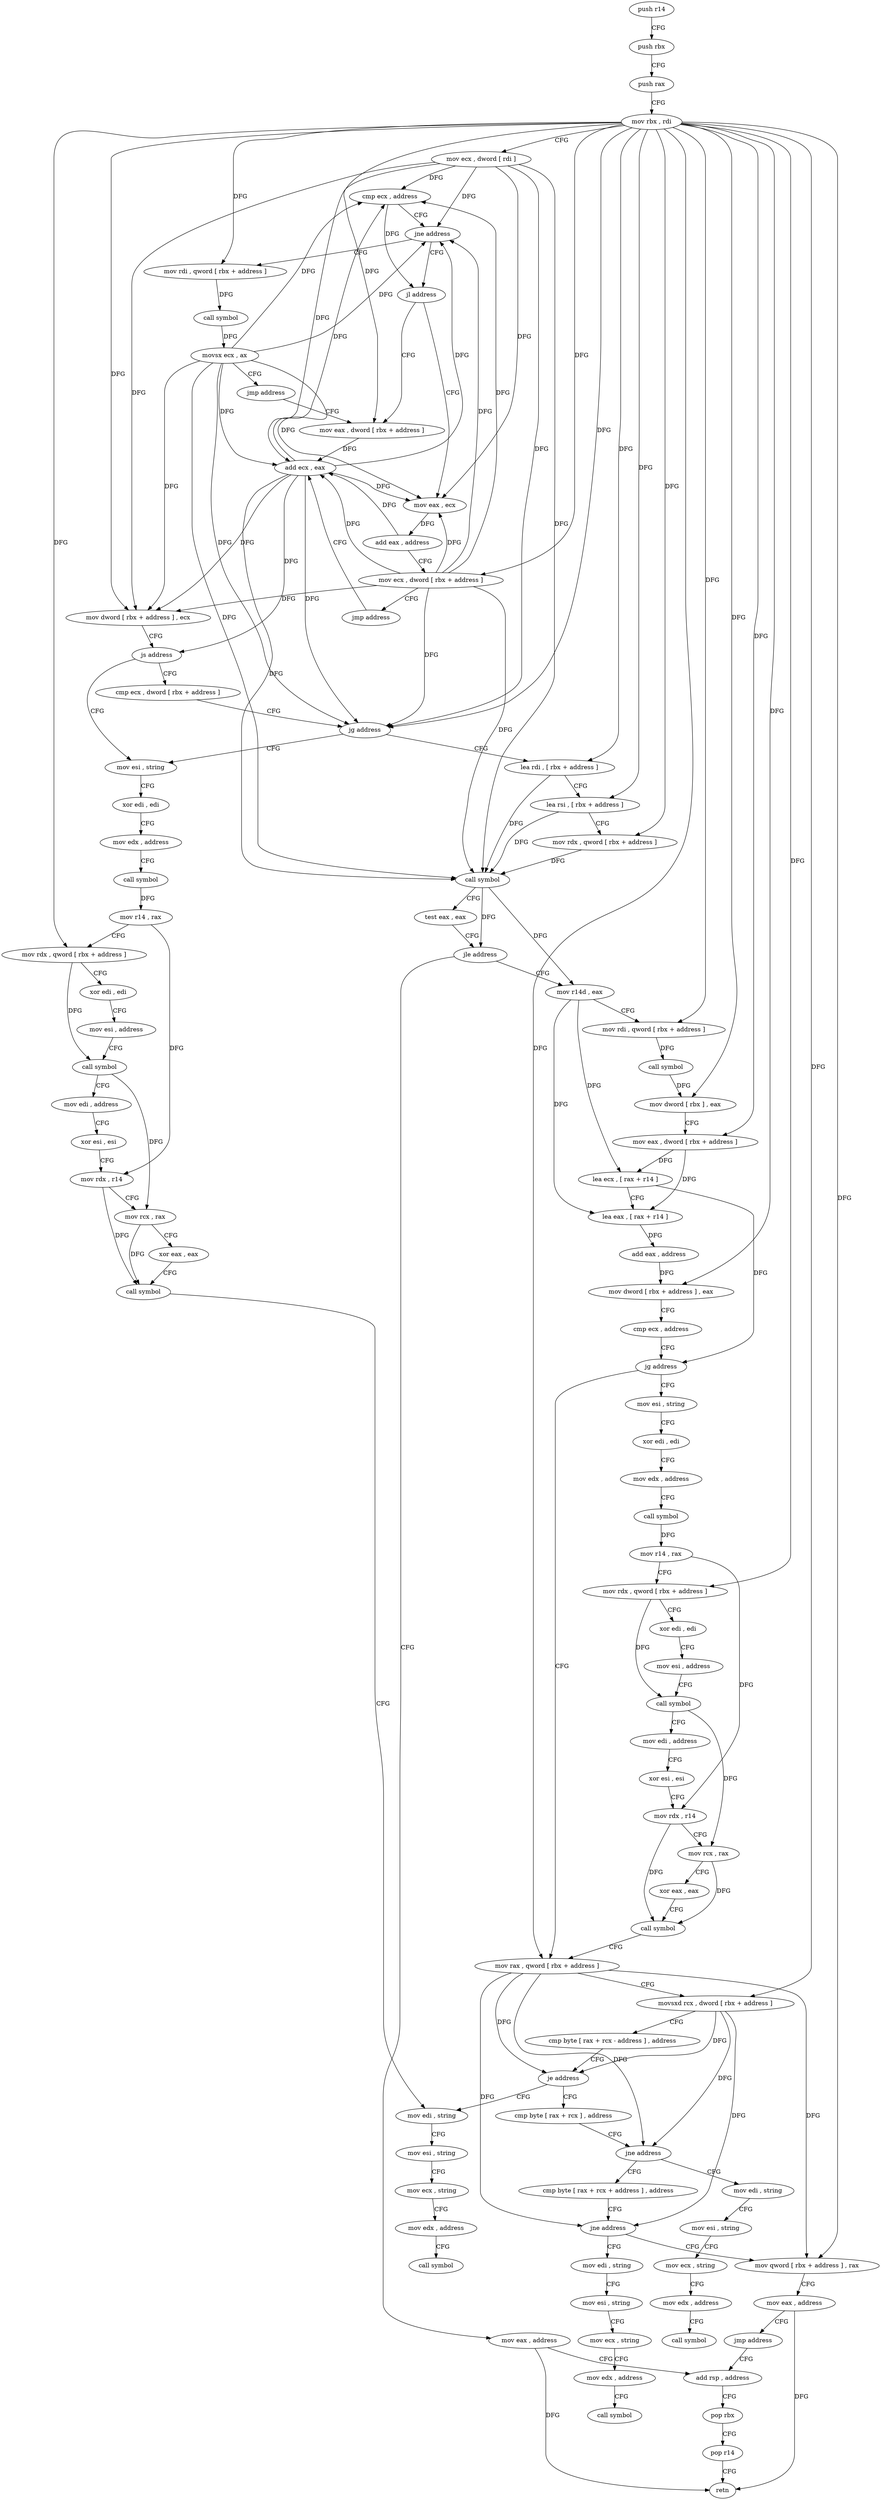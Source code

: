 digraph "func" {
"4208656" [label = "push r14" ]
"4208658" [label = "push rbx" ]
"4208659" [label = "push rax" ]
"4208660" [label = "mov rbx , rdi" ]
"4208663" [label = "mov ecx , dword [ rdi ]" ]
"4208665" [label = "cmp ecx , address" ]
"4208671" [label = "jne address" ]
"4208687" [label = "jl address" ]
"4208673" [label = "mov rdi , qword [ rbx + address ]" ]
"4208701" [label = "mov eax , dword [ rbx + address ]" ]
"4208689" [label = "mov eax , ecx" ]
"4208677" [label = "call symbol" ]
"4208682" [label = "movsx ecx , ax" ]
"4208685" [label = "jmp address" ]
"4208704" [label = "add ecx , eax" ]
"4208691" [label = "add eax , address" ]
"4208696" [label = "mov ecx , dword [ rbx + address ]" ]
"4208699" [label = "jmp address" ]
"4208897" [label = "mov esi , string" ]
"4208902" [label = "xor edi , edi" ]
"4208904" [label = "mov edx , address" ]
"4208909" [label = "call symbol" ]
"4208914" [label = "mov r14 , rax" ]
"4208917" [label = "mov rdx , qword [ rbx + address ]" ]
"4208921" [label = "xor edi , edi" ]
"4208923" [label = "mov esi , address" ]
"4208928" [label = "call symbol" ]
"4208933" [label = "mov edi , address" ]
"4208938" [label = "xor esi , esi" ]
"4208940" [label = "mov rdx , r14" ]
"4208943" [label = "mov rcx , rax" ]
"4208946" [label = "xor eax , eax" ]
"4208948" [label = "call symbol" ]
"4208953" [label = "mov edi , string" ]
"4208715" [label = "cmp ecx , dword [ rbx + address ]" ]
"4208718" [label = "jg address" ]
"4208724" [label = "lea rdi , [ rbx + address ]" ]
"4208706" [label = "mov dword [ rbx + address ] , ecx" ]
"4208709" [label = "js address" ]
"4208728" [label = "lea rsi , [ rbx + address ]" ]
"4208732" [label = "mov rdx , qword [ rbx + address ]" ]
"4208736" [label = "call symbol" ]
"4208741" [label = "test eax , eax" ]
"4208743" [label = "jle address" ]
"4208884" [label = "mov eax , address" ]
"4208749" [label = "mov r14d , eax" ]
"4208889" [label = "add rsp , address" ]
"4208752" [label = "mov rdi , qword [ rbx + address ]" ]
"4208756" [label = "call symbol" ]
"4208761" [label = "mov dword [ rbx ] , eax" ]
"4208763" [label = "mov eax , dword [ rbx + address ]" ]
"4208766" [label = "lea ecx , [ rax + r14 ]" ]
"4208770" [label = "lea eax , [ rax + r14 ]" ]
"4208774" [label = "add eax , address" ]
"4208777" [label = "mov dword [ rbx + address ] , eax" ]
"4208780" [label = "cmp ecx , address" ]
"4208783" [label = "jg address" ]
"4208841" [label = "mov rax , qword [ rbx + address ]" ]
"4208785" [label = "mov esi , string" ]
"4208845" [label = "movsxd rcx , dword [ rbx + address ]" ]
"4208849" [label = "cmp byte [ rax + rcx - address ] , address" ]
"4208854" [label = "je address" ]
"4208856" [label = "cmp byte [ rax + rcx ] , address" ]
"4208790" [label = "xor edi , edi" ]
"4208792" [label = "mov edx , address" ]
"4208797" [label = "call symbol" ]
"4208802" [label = "mov r14 , rax" ]
"4208805" [label = "mov rdx , qword [ rbx + address ]" ]
"4208809" [label = "xor edi , edi" ]
"4208811" [label = "mov esi , address" ]
"4208816" [label = "call symbol" ]
"4208821" [label = "mov edi , address" ]
"4208826" [label = "xor esi , esi" ]
"4208828" [label = "mov rdx , r14" ]
"4208831" [label = "mov rcx , rax" ]
"4208834" [label = "xor eax , eax" ]
"4208836" [label = "call symbol" ]
"4208958" [label = "mov esi , string" ]
"4208963" [label = "mov ecx , string" ]
"4208968" [label = "mov edx , address" ]
"4208973" [label = "call symbol" ]
"4208860" [label = "jne address" ]
"4208978" [label = "mov edi , string" ]
"4208862" [label = "cmp byte [ rax + rcx + address ] , address" ]
"4208983" [label = "mov esi , string" ]
"4208988" [label = "mov ecx , string" ]
"4208993" [label = "mov edx , address" ]
"4208998" [label = "call symbol" ]
"4208867" [label = "jne address" ]
"4209003" [label = "mov edi , string" ]
"4208873" [label = "mov qword [ rbx + address ] , rax" ]
"4209008" [label = "mov esi , string" ]
"4209013" [label = "mov ecx , string" ]
"4209018" [label = "mov edx , address" ]
"4209023" [label = "call symbol" ]
"4208877" [label = "mov eax , address" ]
"4208882" [label = "jmp address" ]
"4208893" [label = "pop rbx" ]
"4208894" [label = "pop r14" ]
"4208896" [label = "retn" ]
"4208656" -> "4208658" [ label = "CFG" ]
"4208658" -> "4208659" [ label = "CFG" ]
"4208659" -> "4208660" [ label = "CFG" ]
"4208660" -> "4208663" [ label = "CFG" ]
"4208660" -> "4208673" [ label = "DFG" ]
"4208660" -> "4208701" [ label = "DFG" ]
"4208660" -> "4208696" [ label = "DFG" ]
"4208660" -> "4208706" [ label = "DFG" ]
"4208660" -> "4208917" [ label = "DFG" ]
"4208660" -> "4208718" [ label = "DFG" ]
"4208660" -> "4208724" [ label = "DFG" ]
"4208660" -> "4208728" [ label = "DFG" ]
"4208660" -> "4208732" [ label = "DFG" ]
"4208660" -> "4208752" [ label = "DFG" ]
"4208660" -> "4208761" [ label = "DFG" ]
"4208660" -> "4208763" [ label = "DFG" ]
"4208660" -> "4208777" [ label = "DFG" ]
"4208660" -> "4208841" [ label = "DFG" ]
"4208660" -> "4208845" [ label = "DFG" ]
"4208660" -> "4208805" [ label = "DFG" ]
"4208660" -> "4208873" [ label = "DFG" ]
"4208663" -> "4208665" [ label = "DFG" ]
"4208663" -> "4208671" [ label = "DFG" ]
"4208663" -> "4208689" [ label = "DFG" ]
"4208663" -> "4208704" [ label = "DFG" ]
"4208663" -> "4208706" [ label = "DFG" ]
"4208663" -> "4208718" [ label = "DFG" ]
"4208663" -> "4208736" [ label = "DFG" ]
"4208665" -> "4208671" [ label = "CFG" ]
"4208665" -> "4208687" [ label = "DFG" ]
"4208671" -> "4208687" [ label = "CFG" ]
"4208671" -> "4208673" [ label = "CFG" ]
"4208687" -> "4208701" [ label = "CFG" ]
"4208687" -> "4208689" [ label = "CFG" ]
"4208673" -> "4208677" [ label = "DFG" ]
"4208701" -> "4208704" [ label = "DFG" ]
"4208689" -> "4208691" [ label = "DFG" ]
"4208677" -> "4208682" [ label = "DFG" ]
"4208682" -> "4208685" [ label = "CFG" ]
"4208682" -> "4208665" [ label = "DFG" ]
"4208682" -> "4208671" [ label = "DFG" ]
"4208682" -> "4208689" [ label = "DFG" ]
"4208682" -> "4208704" [ label = "DFG" ]
"4208682" -> "4208706" [ label = "DFG" ]
"4208682" -> "4208718" [ label = "DFG" ]
"4208682" -> "4208736" [ label = "DFG" ]
"4208685" -> "4208701" [ label = "CFG" ]
"4208704" -> "4208706" [ label = "DFG" ]
"4208704" -> "4208665" [ label = "DFG" ]
"4208704" -> "4208671" [ label = "DFG" ]
"4208704" -> "4208689" [ label = "DFG" ]
"4208704" -> "4208718" [ label = "DFG" ]
"4208704" -> "4208736" [ label = "DFG" ]
"4208704" -> "4208709" [ label = "DFG" ]
"4208691" -> "4208696" [ label = "CFG" ]
"4208691" -> "4208704" [ label = "DFG" ]
"4208696" -> "4208699" [ label = "CFG" ]
"4208696" -> "4208665" [ label = "DFG" ]
"4208696" -> "4208671" [ label = "DFG" ]
"4208696" -> "4208689" [ label = "DFG" ]
"4208696" -> "4208704" [ label = "DFG" ]
"4208696" -> "4208706" [ label = "DFG" ]
"4208696" -> "4208718" [ label = "DFG" ]
"4208696" -> "4208736" [ label = "DFG" ]
"4208699" -> "4208704" [ label = "CFG" ]
"4208897" -> "4208902" [ label = "CFG" ]
"4208902" -> "4208904" [ label = "CFG" ]
"4208904" -> "4208909" [ label = "CFG" ]
"4208909" -> "4208914" [ label = "DFG" ]
"4208914" -> "4208917" [ label = "CFG" ]
"4208914" -> "4208940" [ label = "DFG" ]
"4208917" -> "4208921" [ label = "CFG" ]
"4208917" -> "4208928" [ label = "DFG" ]
"4208921" -> "4208923" [ label = "CFG" ]
"4208923" -> "4208928" [ label = "CFG" ]
"4208928" -> "4208933" [ label = "CFG" ]
"4208928" -> "4208943" [ label = "DFG" ]
"4208933" -> "4208938" [ label = "CFG" ]
"4208938" -> "4208940" [ label = "CFG" ]
"4208940" -> "4208943" [ label = "CFG" ]
"4208940" -> "4208948" [ label = "DFG" ]
"4208943" -> "4208946" [ label = "CFG" ]
"4208943" -> "4208948" [ label = "DFG" ]
"4208946" -> "4208948" [ label = "CFG" ]
"4208948" -> "4208953" [ label = "CFG" ]
"4208953" -> "4208958" [ label = "CFG" ]
"4208715" -> "4208718" [ label = "CFG" ]
"4208718" -> "4208897" [ label = "CFG" ]
"4208718" -> "4208724" [ label = "CFG" ]
"4208724" -> "4208728" [ label = "CFG" ]
"4208724" -> "4208736" [ label = "DFG" ]
"4208706" -> "4208709" [ label = "CFG" ]
"4208709" -> "4208897" [ label = "CFG" ]
"4208709" -> "4208715" [ label = "CFG" ]
"4208728" -> "4208732" [ label = "CFG" ]
"4208728" -> "4208736" [ label = "DFG" ]
"4208732" -> "4208736" [ label = "DFG" ]
"4208736" -> "4208741" [ label = "CFG" ]
"4208736" -> "4208743" [ label = "DFG" ]
"4208736" -> "4208749" [ label = "DFG" ]
"4208741" -> "4208743" [ label = "CFG" ]
"4208743" -> "4208884" [ label = "CFG" ]
"4208743" -> "4208749" [ label = "CFG" ]
"4208884" -> "4208889" [ label = "CFG" ]
"4208884" -> "4208896" [ label = "DFG" ]
"4208749" -> "4208752" [ label = "CFG" ]
"4208749" -> "4208766" [ label = "DFG" ]
"4208749" -> "4208770" [ label = "DFG" ]
"4208889" -> "4208893" [ label = "CFG" ]
"4208752" -> "4208756" [ label = "DFG" ]
"4208756" -> "4208761" [ label = "DFG" ]
"4208761" -> "4208763" [ label = "CFG" ]
"4208763" -> "4208766" [ label = "DFG" ]
"4208763" -> "4208770" [ label = "DFG" ]
"4208766" -> "4208770" [ label = "CFG" ]
"4208766" -> "4208783" [ label = "DFG" ]
"4208770" -> "4208774" [ label = "DFG" ]
"4208774" -> "4208777" [ label = "DFG" ]
"4208777" -> "4208780" [ label = "CFG" ]
"4208780" -> "4208783" [ label = "CFG" ]
"4208783" -> "4208841" [ label = "CFG" ]
"4208783" -> "4208785" [ label = "CFG" ]
"4208841" -> "4208845" [ label = "CFG" ]
"4208841" -> "4208854" [ label = "DFG" ]
"4208841" -> "4208860" [ label = "DFG" ]
"4208841" -> "4208867" [ label = "DFG" ]
"4208841" -> "4208873" [ label = "DFG" ]
"4208785" -> "4208790" [ label = "CFG" ]
"4208845" -> "4208849" [ label = "CFG" ]
"4208845" -> "4208854" [ label = "DFG" ]
"4208845" -> "4208860" [ label = "DFG" ]
"4208845" -> "4208867" [ label = "DFG" ]
"4208849" -> "4208854" [ label = "CFG" ]
"4208854" -> "4208953" [ label = "CFG" ]
"4208854" -> "4208856" [ label = "CFG" ]
"4208856" -> "4208860" [ label = "CFG" ]
"4208790" -> "4208792" [ label = "CFG" ]
"4208792" -> "4208797" [ label = "CFG" ]
"4208797" -> "4208802" [ label = "DFG" ]
"4208802" -> "4208805" [ label = "CFG" ]
"4208802" -> "4208828" [ label = "DFG" ]
"4208805" -> "4208809" [ label = "CFG" ]
"4208805" -> "4208816" [ label = "DFG" ]
"4208809" -> "4208811" [ label = "CFG" ]
"4208811" -> "4208816" [ label = "CFG" ]
"4208816" -> "4208821" [ label = "CFG" ]
"4208816" -> "4208831" [ label = "DFG" ]
"4208821" -> "4208826" [ label = "CFG" ]
"4208826" -> "4208828" [ label = "CFG" ]
"4208828" -> "4208831" [ label = "CFG" ]
"4208828" -> "4208836" [ label = "DFG" ]
"4208831" -> "4208834" [ label = "CFG" ]
"4208831" -> "4208836" [ label = "DFG" ]
"4208834" -> "4208836" [ label = "CFG" ]
"4208836" -> "4208841" [ label = "CFG" ]
"4208958" -> "4208963" [ label = "CFG" ]
"4208963" -> "4208968" [ label = "CFG" ]
"4208968" -> "4208973" [ label = "CFG" ]
"4208860" -> "4208978" [ label = "CFG" ]
"4208860" -> "4208862" [ label = "CFG" ]
"4208978" -> "4208983" [ label = "CFG" ]
"4208862" -> "4208867" [ label = "CFG" ]
"4208983" -> "4208988" [ label = "CFG" ]
"4208988" -> "4208993" [ label = "CFG" ]
"4208993" -> "4208998" [ label = "CFG" ]
"4208867" -> "4209003" [ label = "CFG" ]
"4208867" -> "4208873" [ label = "CFG" ]
"4209003" -> "4209008" [ label = "CFG" ]
"4208873" -> "4208877" [ label = "CFG" ]
"4209008" -> "4209013" [ label = "CFG" ]
"4209013" -> "4209018" [ label = "CFG" ]
"4209018" -> "4209023" [ label = "CFG" ]
"4208877" -> "4208882" [ label = "CFG" ]
"4208877" -> "4208896" [ label = "DFG" ]
"4208882" -> "4208889" [ label = "CFG" ]
"4208893" -> "4208894" [ label = "CFG" ]
"4208894" -> "4208896" [ label = "CFG" ]
}

